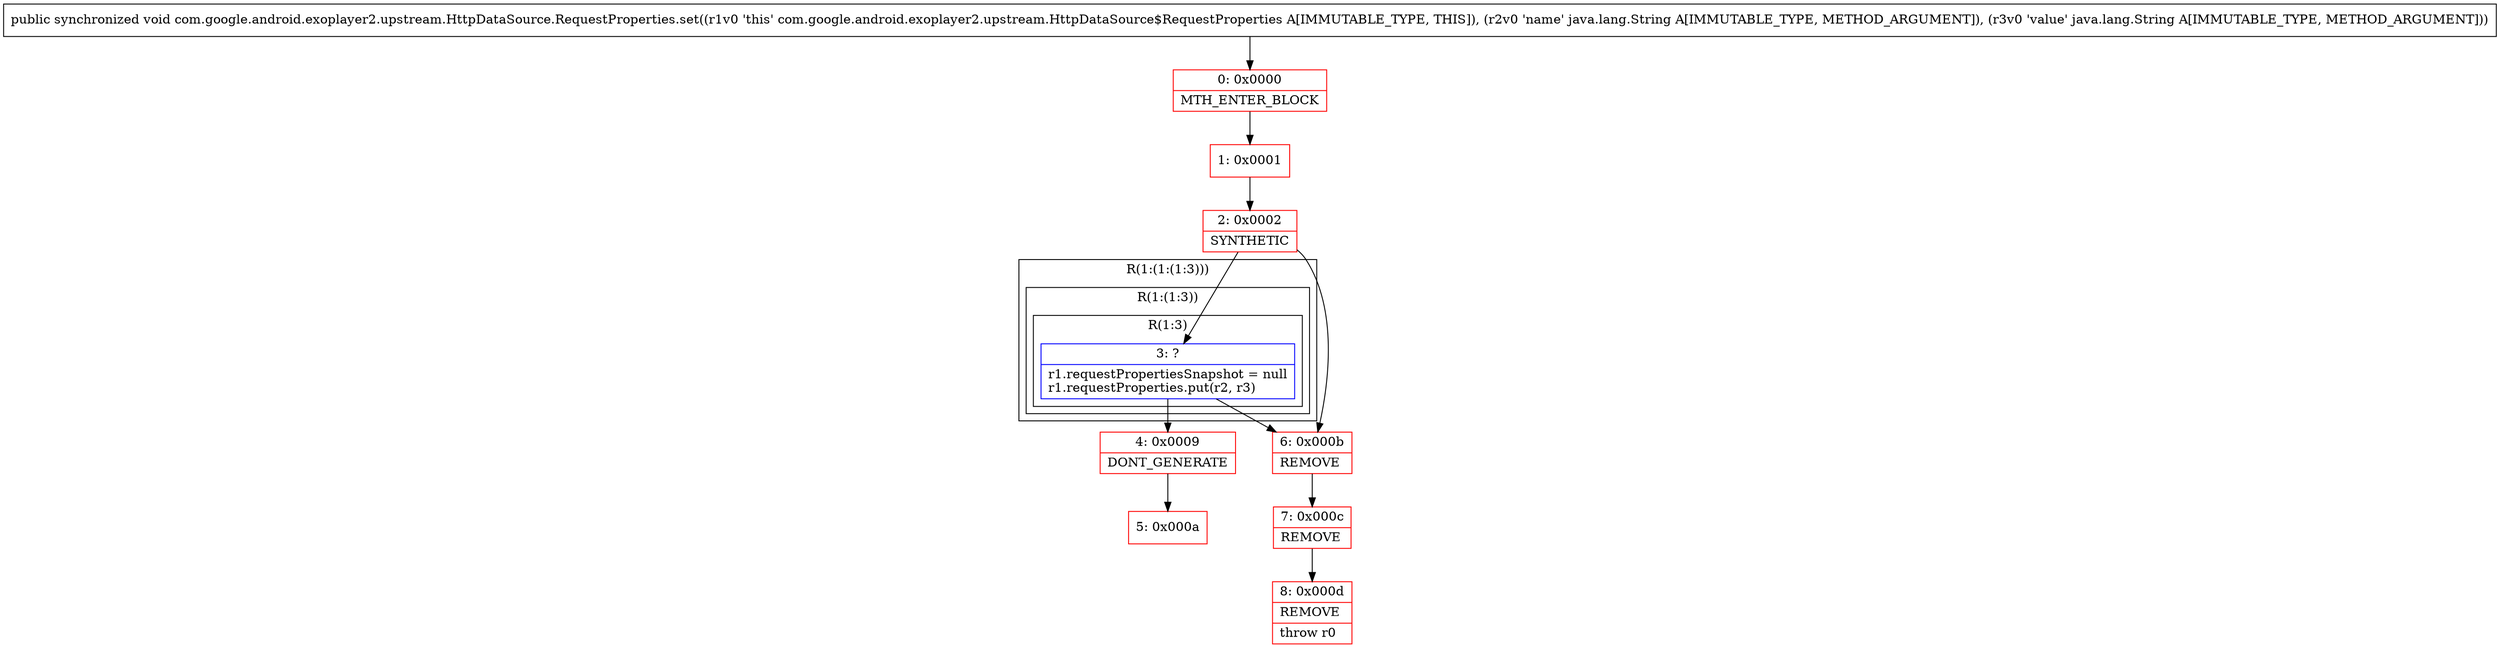 digraph "CFG forcom.google.android.exoplayer2.upstream.HttpDataSource.RequestProperties.set(Ljava\/lang\/String;Ljava\/lang\/String;)V" {
subgraph cluster_Region_444215758 {
label = "R(1:(1:(1:3)))";
node [shape=record,color=blue];
subgraph cluster_Region_485502569 {
label = "R(1:(1:3))";
node [shape=record,color=blue];
subgraph cluster_Region_1797842558 {
label = "R(1:3)";
node [shape=record,color=blue];
Node_3 [shape=record,label="{3\:\ ?|r1.requestPropertiesSnapshot = null\lr1.requestProperties.put(r2, r3)\l}"];
}
}
}
Node_0 [shape=record,color=red,label="{0\:\ 0x0000|MTH_ENTER_BLOCK\l}"];
Node_1 [shape=record,color=red,label="{1\:\ 0x0001}"];
Node_2 [shape=record,color=red,label="{2\:\ 0x0002|SYNTHETIC\l}"];
Node_4 [shape=record,color=red,label="{4\:\ 0x0009|DONT_GENERATE\l}"];
Node_5 [shape=record,color=red,label="{5\:\ 0x000a}"];
Node_6 [shape=record,color=red,label="{6\:\ 0x000b|REMOVE\l}"];
Node_7 [shape=record,color=red,label="{7\:\ 0x000c|REMOVE\l}"];
Node_8 [shape=record,color=red,label="{8\:\ 0x000d|REMOVE\l|throw r0\l}"];
MethodNode[shape=record,label="{public synchronized void com.google.android.exoplayer2.upstream.HttpDataSource.RequestProperties.set((r1v0 'this' com.google.android.exoplayer2.upstream.HttpDataSource$RequestProperties A[IMMUTABLE_TYPE, THIS]), (r2v0 'name' java.lang.String A[IMMUTABLE_TYPE, METHOD_ARGUMENT]), (r3v0 'value' java.lang.String A[IMMUTABLE_TYPE, METHOD_ARGUMENT])) }"];
MethodNode -> Node_0;
Node_3 -> Node_4;
Node_3 -> Node_6;
Node_0 -> Node_1;
Node_1 -> Node_2;
Node_2 -> Node_3;
Node_2 -> Node_6;
Node_4 -> Node_5;
Node_6 -> Node_7;
Node_7 -> Node_8;
}

